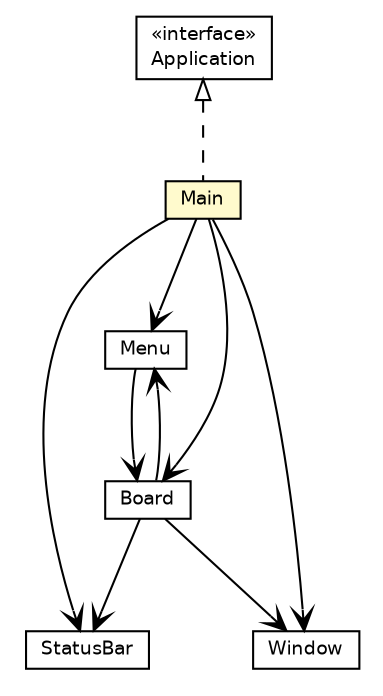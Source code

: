 #!/usr/local/bin/dot
#
# Class diagram 
# Generated by UmlGraph version 4.6 (http://www.spinellis.gr/sw/umlgraph)
#

digraph G {
	edge [fontname="Helvetica",fontsize=10,labelfontname="Helvetica",labelfontsize=10];
	node [fontname="Helvetica",fontsize=10,shape=plaintext];
	// com.googlecode.npuzzle.npuzzleui.Menu
	c140 [label=<<table border="0" cellborder="1" cellspacing="0" cellpadding="2" port="p" href="./Menu.html">
		<tr><td><table border="0" cellspacing="0" cellpadding="1">
			<tr><td> Menu </td></tr>
		</table></td></tr>
		</table>>, fontname="Helvetica", fontcolor="black", fontsize=9.0];
	// com.googlecode.npuzzle.npuzzleui.Main
	c141 [label=<<table border="0" cellborder="1" cellspacing="0" cellpadding="2" port="p" bgcolor="lemonChiffon" href="./Main.html">
		<tr><td><table border="0" cellspacing="0" cellpadding="1">
			<tr><td> Main </td></tr>
		</table></td></tr>
		</table>>, fontname="Helvetica", fontcolor="black", fontsize=9.0];
	// com.googlecode.npuzzle.npuzzleui.StatusBar
	c143 [label=<<table border="0" cellborder="1" cellspacing="0" cellpadding="2" port="p" href="./StatusBar.html">
		<tr><td><table border="0" cellspacing="0" cellpadding="1">
			<tr><td> StatusBar </td></tr>
		</table></td></tr>
		</table>>, fontname="Helvetica", fontcolor="black", fontsize=9.0];
	// com.googlecode.npuzzle.npuzzleui.Board
	c146 [label=<<table border="0" cellborder="1" cellspacing="0" cellpadding="2" port="p" href="./Board.html">
		<tr><td><table border="0" cellspacing="0" cellpadding="1">
			<tr><td> Board </td></tr>
		</table></td></tr>
		</table>>, fontname="Helvetica", fontcolor="black", fontsize=9.0];
	//com.googlecode.npuzzle.npuzzleui.Main implements org.apache.pivot.wtk.Application
	c147:p -> c141:p [dir=back,arrowtail=empty,style=dashed];
	// com.googlecode.npuzzle.npuzzleui.Menu NAVASSOC com.googlecode.npuzzle.npuzzleui.Board
	c140:p -> c146:p [taillabel="", label="", headlabel="", fontname="Helvetica", fontcolor="black", fontsize=10.0, color="black", arrowhead=open];
	// com.googlecode.npuzzle.npuzzleui.Main NAVASSOC com.googlecode.npuzzle.npuzzleui.StatusBar
	c141:p -> c143:p [taillabel="", label="", headlabel="", fontname="Helvetica", fontcolor="black", fontsize=10.0, color="black", arrowhead=open];
	// com.googlecode.npuzzle.npuzzleui.Main NAVASSOC com.googlecode.npuzzle.npuzzleui.Board
	c141:p -> c146:p [taillabel="", label="", headlabel="", fontname="Helvetica", fontcolor="black", fontsize=10.0, color="black", arrowhead=open];
	// com.googlecode.npuzzle.npuzzleui.Main NAVASSOC com.googlecode.npuzzle.npuzzleui.Menu
	c141:p -> c140:p [taillabel="", label="", headlabel="", fontname="Helvetica", fontcolor="black", fontsize=10.0, color="black", arrowhead=open];
	// com.googlecode.npuzzle.npuzzleui.Main NAVASSOC org.apache.pivot.wtk.Window
	c141:p -> c152:p [taillabel="", label="", headlabel="", fontname="Helvetica", fontcolor="black", fontsize=10.0, color="black", arrowhead=open];
	// com.googlecode.npuzzle.npuzzleui.Board NAVASSOC com.googlecode.npuzzle.npuzzleui.StatusBar
	c146:p -> c143:p [taillabel="", label="", headlabel="", fontname="Helvetica", fontcolor="black", fontsize=10.0, color="black", arrowhead=open];
	// com.googlecode.npuzzle.npuzzleui.Board NAVASSOC org.apache.pivot.wtk.Window
	c146:p -> c152:p [taillabel="", label="", headlabel="", fontname="Helvetica", fontcolor="black", fontsize=10.0, color="black", arrowhead=open];
	// com.googlecode.npuzzle.npuzzleui.Board NAVASSOC com.googlecode.npuzzle.npuzzleui.Menu
	c146:p -> c140:p [taillabel="", label="", headlabel="", fontname="Helvetica", fontcolor="black", fontsize=10.0, color="black", arrowhead=open];
	// org.apache.pivot.wtk.Application
	c147 [label=<<table border="0" cellborder="1" cellspacing="0" cellpadding="2" port="p">
		<tr><td><table border="0" cellspacing="0" cellpadding="1">
			<tr><td> &laquo;interface&raquo; </td></tr>
			<tr><td> Application </td></tr>
		</table></td></tr>
		</table>>, fontname="Helvetica", fontcolor="black", fontsize=9.0];
	// org.apache.pivot.wtk.Window
	c152 [label=<<table border="0" cellborder="1" cellspacing="0" cellpadding="2" port="p">
		<tr><td><table border="0" cellspacing="0" cellpadding="1">
			<tr><td> Window </td></tr>
		</table></td></tr>
		</table>>, fontname="Helvetica", fontcolor="black", fontsize=9.0];
}

